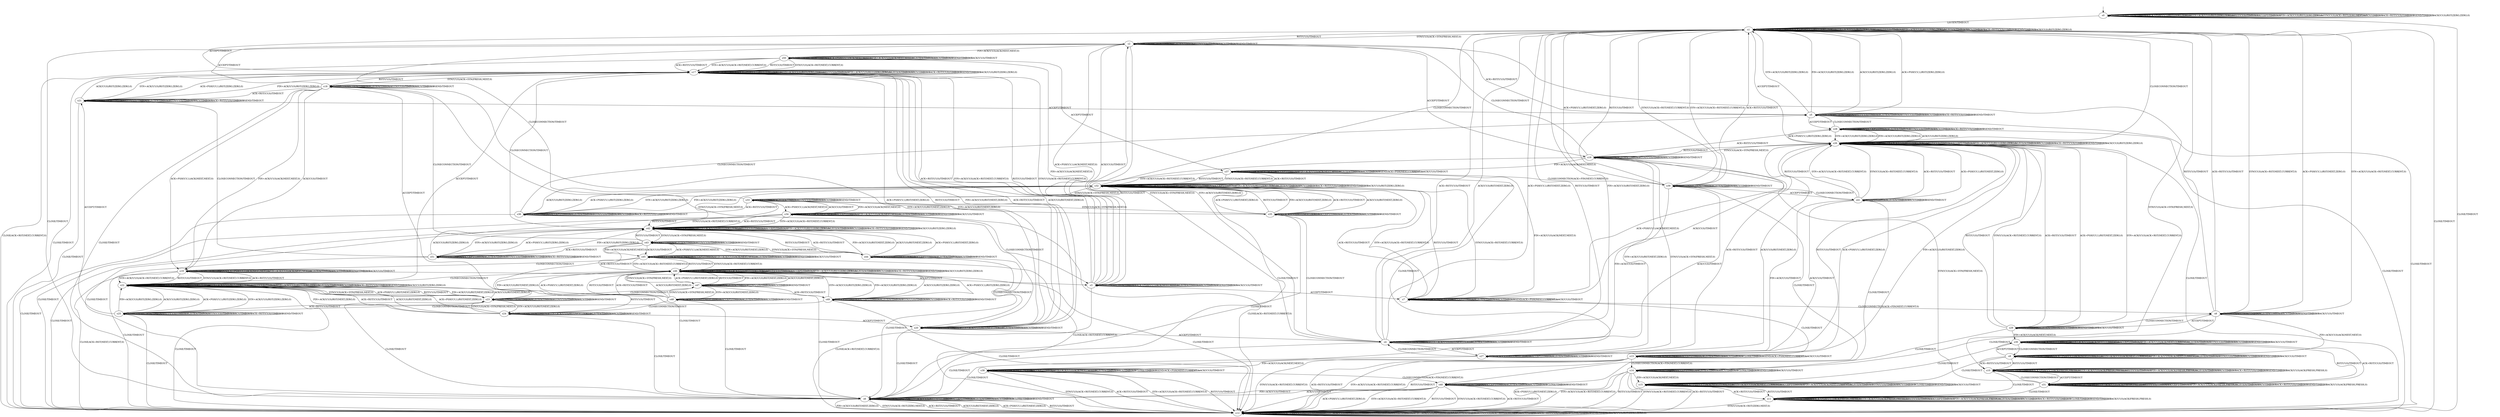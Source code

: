 digraph h10 {
s0 [label="s0"];
s1 [label="s1"];
s12 [label="s12"];
s2 [label="s2"];
s26 [label="s26"];
s3 [label="s3"];
s4 [label="s4"];
s5 [label="s5"];
s6 [label="s6"];
s16 [label="s16"];
s50 [label="s50"];
s7 [label="s7"];
s17 [label="s17"];
s27 [label="s27"];
s28 [label="s28"];
s8 [label="s8"];
s13 [label="s13"];
s18 [label="s18"];
s32 [label="s32"];
s37 [label="s37"];
s9 [label="s9"];
s14 [label="s14"];
s19 [label="s19"];
s20 [label="s20"];
s21 [label="s21"];
s29 [label="s29"];
s33 [label="s33"];
s38 [label="s38"];
s39 [label="s39"];
s10 [label="s10"];
s15 [label="s15"];
s22 [label="s22"];
s30 [label="s30"];
s34 [label="s34"];
s35 [label="s35"];
s36 [label="s36"];
s40 [label="s40"];
s41 [label="s41"];
s11 [label="s11"];
s23 [label="s23"];
s31 [label="s31"];
s42 [label="s42"];
s24 [label="s24"];
s25 [label="s25"];
s43 [label="s43"];
s44 [label="s44"];
s45 [label="s45"];
s51 [label="s51"];
s46 [label="s46"];
s47 [label="s47"];
s48 [label="s48"];
s49 [label="s49"];
s0 -> s0 [label="CLOSECONNECTION/TIMEOUT"];
s0 -> s0 [label="ACK+PSH(V,V,1)/RST(ZERO,ZERO,0)"];
s0 -> s0 [label="SYN+ACK(V,V,0)/RST(ZERO,ZERO,0)"];
s0 -> s0 [label="RST(V,V,0)/TIMEOUT"];
s0 -> s0 [label="ACCEPT/TIMEOUT"];
s0 -> s0 [label="FIN+ACK(V,V,0)/RST(ZERO,ZERO,0)"];
s0 -> s1 [label="LISTEN/TIMEOUT"];
s0 -> s0 [label="SYN(V,V,0)/ACK+RST(ZERO,NEXT,0)"];
s0 -> s0 [label="RCV/TIMEOUT"];
s0 -> s0 [label="ACK+RST(V,V,0)/TIMEOUT"];
s0 -> s12 [label="CLOSE/TIMEOUT"];
s0 -> s0 [label="SEND/TIMEOUT"];
s0 -> s0 [label="ACK(V,V,0)/RST(ZERO,ZERO,0)"];
s1 -> s1 [label="CLOSECONNECTION/TIMEOUT"];
s1 -> s1 [label="ACK+PSH(V,V,1)/RST(ZERO,ZERO,0)"];
s1 -> s1 [label="SYN+ACK(V,V,0)/RST(ZERO,ZERO,0)"];
s1 -> s1 [label="RST(V,V,0)/TIMEOUT"];
s1 -> s26 [label="ACCEPT/TIMEOUT"];
s1 -> s1 [label="FIN+ACK(V,V,0)/RST(ZERO,ZERO,0)"];
s1 -> s1 [label="LISTEN/TIMEOUT"];
s1 -> s2 [label="SYN(V,V,0)/ACK+SYN(FRESH,NEXT,0)"];
s1 -> s1 [label="RCV/TIMEOUT"];
s1 -> s1 [label="ACK+RST(V,V,0)/TIMEOUT"];
s1 -> s12 [label="CLOSE/TIMEOUT"];
s1 -> s1 [label="SEND/TIMEOUT"];
s1 -> s1 [label="ACK(V,V,0)/RST(ZERO,ZERO,0)"];
s12 -> s12 [label="CLOSECONNECTION/TIMEOUT"];
s12 -> s12 [label="ACK+PSH(V,V,1)/RST(ZERO,ZERO,0)"];
s12 -> s12 [label="SYN+ACK(V,V,0)/RST(ZERO,ZERO,0)"];
s12 -> s12 [label="RST(V,V,0)/TIMEOUT"];
s12 -> s12 [label="ACCEPT/TIMEOUT"];
s12 -> s12 [label="FIN+ACK(V,V,0)/RST(ZERO,ZERO,0)"];
s12 -> s12 [label="LISTEN/TIMEOUT"];
s12 -> s12 [label="SYN(V,V,0)/ACK+RST(ZERO,NEXT,0)"];
s12 -> s12 [label="RCV/TIMEOUT"];
s12 -> s12 [label="ACK+RST(V,V,0)/TIMEOUT"];
s12 -> s12 [label="CLOSE/TIMEOUT"];
s12 -> s12 [label="SEND/TIMEOUT"];
s12 -> s12 [label="ACK(V,V,0)/RST(ZERO,ZERO,0)"];
s2 -> s2 [label="CLOSECONNECTION/TIMEOUT"];
s2 -> s3 [label="ACK+PSH(V,V,1)/ACK(NEXT,NEXT,0)"];
s2 -> s4 [label="SYN+ACK(V,V,0)/RST(NEXT,ZERO,0)"];
s2 -> s1 [label="RST(V,V,0)/TIMEOUT"];
s2 -> s16 [label="ACCEPT/TIMEOUT"];
s2 -> s50 [label="FIN+ACK(V,V,0)/ACK(NEXT,NEXT,0)"];
s2 -> s2 [label="LISTEN/TIMEOUT"];
s2 -> s2 [label="SYN(V,V,0)/TIMEOUT"];
s2 -> s2 [label="RCV/TIMEOUT"];
s2 -> s5 [label="ACK+RST(V,V,0)/TIMEOUT"];
s2 -> s6 [label="CLOSE/TIMEOUT"];
s2 -> s2 [label="SEND/TIMEOUT"];
s2 -> s3 [label="ACK(V,V,0)/TIMEOUT"];
s26 -> s1 [label="CLOSECONNECTION/TIMEOUT"];
s26 -> s26 [label="ACK+PSH(V,V,1)/RST(ZERO,ZERO,0)"];
s26 -> s26 [label="SYN+ACK(V,V,0)/RST(ZERO,ZERO,0)"];
s26 -> s26 [label="RST(V,V,0)/TIMEOUT"];
s26 -> s26 [label="ACCEPT/TIMEOUT"];
s26 -> s26 [label="FIN+ACK(V,V,0)/RST(ZERO,ZERO,0)"];
s26 -> s26 [label="LISTEN/TIMEOUT"];
s26 -> s16 [label="SYN(V,V,0)/ACK+SYN(FRESH,NEXT,0)"];
s26 -> s26 [label="RCV/TIMEOUT"];
s26 -> s26 [label="ACK+RST(V,V,0)/TIMEOUT"];
s26 -> s12 [label="CLOSE/TIMEOUT"];
s26 -> s26 [label="SEND/TIMEOUT"];
s26 -> s26 [label="ACK(V,V,0)/RST(ZERO,ZERO,0)"];
s3 -> s3 [label="CLOSECONNECTION/TIMEOUT"];
s3 -> s3 [label="ACK+PSH(V,V,1)/ACK(NEXT,NEXT,0)"];
s3 -> s17 [label="SYN+ACK(V,V,0)/ACK+RST(NEXT,CURRENT,0)"];
s3 -> s17 [label="RST(V,V,0)/TIMEOUT"];
s3 -> s7 [label="ACCEPT/TIMEOUT"];
s3 -> s50 [label="FIN+ACK(V,V,0)/ACK(NEXT,NEXT,0)"];
s3 -> s3 [label="LISTEN/TIMEOUT"];
s3 -> s17 [label="SYN(V,V,0)/ACK+RST(NEXT,CURRENT,0)"];
s3 -> s3 [label="RCV/TIMEOUT"];
s3 -> s17 [label="ACK+RST(V,V,0)/TIMEOUT"];
s3 -> s12 [label="CLOSE/ACK+RST(NEXT,CURRENT,0)"];
s3 -> s3 [label="SEND/TIMEOUT"];
s3 -> s3 [label="ACK(V,V,0)/TIMEOUT"];
s4 -> s4 [label="CLOSECONNECTION/TIMEOUT"];
s4 -> s1 [label="ACK+PSH(V,V,1)/RST(NEXT,ZERO,0)"];
s4 -> s4 [label="SYN+ACK(V,V,0)/RST(NEXT,ZERO,0)"];
s4 -> s1 [label="RST(V,V,0)/TIMEOUT"];
s4 -> s27 [label="ACCEPT/TIMEOUT"];
s4 -> s1 [label="FIN+ACK(V,V,0)/RST(NEXT,ZERO,0)"];
s4 -> s4 [label="LISTEN/TIMEOUT"];
s4 -> s2 [label="SYN(V,V,0)/ACK+SYN(FRESH,NEXT,0)"];
s4 -> s4 [label="RCV/TIMEOUT"];
s4 -> s1 [label="ACK+RST(V,V,0)/TIMEOUT"];
s4 -> s6 [label="CLOSE/TIMEOUT"];
s4 -> s4 [label="SEND/TIMEOUT"];
s4 -> s1 [label="ACK(V,V,0)/RST(NEXT,ZERO,0)"];
s5 -> s5 [label="CLOSECONNECTION/TIMEOUT"];
s5 -> s1 [label="ACK+PSH(V,V,1)/RST(ZERO,ZERO,0)"];
s5 -> s1 [label="SYN+ACK(V,V,0)/RST(ZERO,ZERO,0)"];
s5 -> s5 [label="RST(V,V,0)/TIMEOUT"];
s5 -> s28 [label="ACCEPT/TIMEOUT"];
s5 -> s1 [label="FIN+ACK(V,V,0)/RST(ZERO,ZERO,0)"];
s5 -> s5 [label="LISTEN/TIMEOUT"];
s5 -> s5 [label="SYN(V,V,0)/TIMEOUT"];
s5 -> s5 [label="RCV/TIMEOUT"];
s5 -> s5 [label="ACK+RST(V,V,0)/TIMEOUT"];
s5 -> s12 [label="CLOSE/TIMEOUT"];
s5 -> s5 [label="SEND/TIMEOUT"];
s5 -> s1 [label="ACK(V,V,0)/RST(ZERO,ZERO,0)"];
s6 -> s6 [label="CLOSECONNECTION/TIMEOUT"];
s6 -> s12 [label="ACK+PSH(V,V,1)/RST(NEXT,ZERO,0)"];
s6 -> s6 [label="SYN+ACK(V,V,0)/RST(NEXT,ZERO,0)"];
s6 -> s12 [label="RST(V,V,0)/TIMEOUT"];
s6 -> s6 [label="ACCEPT/TIMEOUT"];
s6 -> s12 [label="FIN+ACK(V,V,0)/RST(NEXT,ZERO,0)"];
s6 -> s6 [label="LISTEN/TIMEOUT"];
s6 -> s12 [label="SYN(V,V,0)/ACK+RST(ZERO,NEXT,0)"];
s6 -> s6 [label="RCV/TIMEOUT"];
s6 -> s12 [label="ACK+RST(V,V,0)/TIMEOUT"];
s6 -> s6 [label="CLOSE/TIMEOUT"];
s6 -> s6 [label="SEND/TIMEOUT"];
s6 -> s12 [label="ACK(V,V,0)/RST(NEXT,ZERO,0)"];
s16 -> s2 [label="CLOSECONNECTION/TIMEOUT"];
s16 -> s7 [label="ACK+PSH(V,V,1)/ACK(NEXT,NEXT,0)"];
s16 -> s27 [label="SYN+ACK(V,V,0)/RST(NEXT,ZERO,0)"];
s16 -> s26 [label="RST(V,V,0)/TIMEOUT"];
s16 -> s16 [label="ACCEPT/TIMEOUT"];
s16 -> s37 [label="FIN+ACK(V,V,0)/ACK(NEXT,NEXT,0)"];
s16 -> s16 [label="LISTEN/TIMEOUT"];
s16 -> s16 [label="SYN(V,V,0)/TIMEOUT"];
s16 -> s16 [label="RCV/TIMEOUT"];
s16 -> s28 [label="ACK+RST(V,V,0)/TIMEOUT"];
s16 -> s6 [label="CLOSE/TIMEOUT"];
s16 -> s16 [label="SEND/TIMEOUT"];
s16 -> s7 [label="ACK(V,V,0)/TIMEOUT"];
s50 -> s50 [label="CLOSECONNECTION/TIMEOUT"];
s50 -> s50 [label="ACK+PSH(V,V,1)/ACK(NEXT,NEXT,0)"];
s50 -> s17 [label="SYN+ACK(V,V,0)/ACK+RST(NEXT,CURRENT,0)"];
s50 -> s17 [label="RST(V,V,0)/TIMEOUT"];
s50 -> s37 [label="ACCEPT/TIMEOUT"];
s50 -> s50 [label="FIN+ACK(V,V,0)/ACK(NEXT,NEXT,0)"];
s50 -> s50 [label="LISTEN/TIMEOUT"];
s50 -> s17 [label="SYN(V,V,0)/ACK+RST(NEXT,CURRENT,0)"];
s50 -> s50 [label="RCV/TIMEOUT"];
s50 -> s17 [label="ACK+RST(V,V,0)/TIMEOUT"];
s50 -> s12 [label="CLOSE/ACK+RST(NEXT,CURRENT,0)"];
s50 -> s50 [label="SEND/TIMEOUT"];
s50 -> s50 [label="ACK(V,V,0)/TIMEOUT"];
s7 -> s8 [label="CLOSECONNECTION/ACK+FIN(NEXT,CURRENT,0)"];
s7 -> s7 [label="ACK+PSH(V,V,1)/ACK(NEXT,NEXT,0)"];
s7 -> s32 [label="SYN+ACK(V,V,0)/ACK+RST(NEXT,CURRENT,0)"];
s7 -> s32 [label="RST(V,V,0)/TIMEOUT"];
s7 -> s7 [label="ACCEPT/TIMEOUT"];
s7 -> s37 [label="FIN+ACK(V,V,0)/ACK(NEXT,NEXT,0)"];
s7 -> s7 [label="LISTEN/TIMEOUT"];
s7 -> s32 [label="SYN(V,V,0)/ACK+RST(NEXT,CURRENT,0)"];
s7 -> s7 [label="RCV/TIMEOUT"];
s7 -> s32 [label="ACK+RST(V,V,0)/TIMEOUT"];
s7 -> s13 [label="CLOSE/TIMEOUT"];
s7 -> s7 [label="SEND/ACK+PSH(NEXT,CURRENT,1)"];
s7 -> s7 [label="ACK(V,V,0)/TIMEOUT"];
s17 -> s17 [label="CLOSECONNECTION/TIMEOUT"];
s17 -> s17 [label="ACK+PSH(V,V,1)/RST(ZERO,ZERO,0)"];
s17 -> s17 [label="SYN+ACK(V,V,0)/RST(ZERO,ZERO,0)"];
s17 -> s17 [label="RST(V,V,0)/TIMEOUT"];
s17 -> s1 [label="ACCEPT/TIMEOUT"];
s17 -> s17 [label="FIN+ACK(V,V,0)/RST(ZERO,ZERO,0)"];
s17 -> s17 [label="LISTEN/TIMEOUT"];
s17 -> s18 [label="SYN(V,V,0)/ACK+SYN(FRESH,NEXT,0)"];
s17 -> s17 [label="RCV/TIMEOUT"];
s17 -> s17 [label="ACK+RST(V,V,0)/TIMEOUT"];
s17 -> s12 [label="CLOSE/TIMEOUT"];
s17 -> s17 [label="SEND/TIMEOUT"];
s17 -> s17 [label="ACK(V,V,0)/RST(ZERO,ZERO,0)"];
s27 -> s4 [label="CLOSECONNECTION/TIMEOUT"];
s27 -> s26 [label="ACK+PSH(V,V,1)/RST(NEXT,ZERO,0)"];
s27 -> s27 [label="SYN+ACK(V,V,0)/RST(NEXT,ZERO,0)"];
s27 -> s26 [label="RST(V,V,0)/TIMEOUT"];
s27 -> s27 [label="ACCEPT/TIMEOUT"];
s27 -> s26 [label="FIN+ACK(V,V,0)/RST(NEXT,ZERO,0)"];
s27 -> s27 [label="LISTEN/TIMEOUT"];
s27 -> s16 [label="SYN(V,V,0)/ACK+SYN(FRESH,NEXT,0)"];
s27 -> s27 [label="RCV/TIMEOUT"];
s27 -> s26 [label="ACK+RST(V,V,0)/TIMEOUT"];
s27 -> s6 [label="CLOSE/TIMEOUT"];
s27 -> s27 [label="SEND/TIMEOUT"];
s27 -> s26 [label="ACK(V,V,0)/RST(NEXT,ZERO,0)"];
s28 -> s5 [label="CLOSECONNECTION/TIMEOUT"];
s28 -> s26 [label="ACK+PSH(V,V,1)/RST(ZERO,ZERO,0)"];
s28 -> s26 [label="SYN+ACK(V,V,0)/RST(ZERO,ZERO,0)"];
s28 -> s28 [label="RST(V,V,0)/TIMEOUT"];
s28 -> s28 [label="ACCEPT/TIMEOUT"];
s28 -> s26 [label="FIN+ACK(V,V,0)/RST(ZERO,ZERO,0)"];
s28 -> s28 [label="LISTEN/TIMEOUT"];
s28 -> s28 [label="SYN(V,V,0)/TIMEOUT"];
s28 -> s28 [label="RCV/TIMEOUT"];
s28 -> s28 [label="ACK+RST(V,V,0)/TIMEOUT"];
s28 -> s12 [label="CLOSE/TIMEOUT"];
s28 -> s28 [label="SEND/TIMEOUT"];
s28 -> s26 [label="ACK(V,V,0)/RST(ZERO,ZERO,0)"];
s8 -> s8 [label="CLOSECONNECTION/TIMEOUT"];
s8 -> s1 [label="ACK+PSH(V,V,1)/RST(NEXT,ZERO,0)"];
s8 -> s1 [label="SYN+ACK(V,V,0)/ACK+RST(NEXT,CURRENT,0)"];
s8 -> s1 [label="RST(V,V,0)/TIMEOUT"];
s8 -> s29 [label="ACCEPT/TIMEOUT"];
s8 -> s9 [label="FIN+ACK(V,V,0)/ACK(NEXT,NEXT,0)"];
s8 -> s8 [label="LISTEN/TIMEOUT"];
s8 -> s1 [label="SYN(V,V,0)/ACK+RST(NEXT,CURRENT,0)"];
s8 -> s8 [label="RCV/TIMEOUT"];
s8 -> s1 [label="ACK+RST(V,V,0)/TIMEOUT"];
s8 -> s14 [label="CLOSE/TIMEOUT"];
s8 -> s8 [label="SEND/TIMEOUT"];
s8 -> s8 [label="ACK(V,V,0)/TIMEOUT"];
s13 -> s14 [label="CLOSECONNECTION/ACK+FIN(NEXT,CURRENT,0)"];
s13 -> s13 [label="ACK+PSH(V,V,1)/ACK(NEXT,NEXT,0)"];
s13 -> s12 [label="SYN+ACK(V,V,0)/ACK+RST(NEXT,CURRENT,0)"];
s13 -> s12 [label="RST(V,V,0)/TIMEOUT"];
s13 -> s13 [label="ACCEPT/TIMEOUT"];
s13 -> s38 [label="FIN+ACK(V,V,0)/ACK(NEXT,NEXT,0)"];
s13 -> s13 [label="LISTEN/TIMEOUT"];
s13 -> s12 [label="SYN(V,V,0)/ACK+RST(NEXT,CURRENT,0)"];
s13 -> s13 [label="RCV/TIMEOUT"];
s13 -> s12 [label="ACK+RST(V,V,0)/TIMEOUT"];
s13 -> s13 [label="CLOSE/TIMEOUT"];
s13 -> s13 [label="SEND/ACK+PSH(NEXT,CURRENT,1)"];
s13 -> s13 [label="ACK(V,V,0)/TIMEOUT"];
s18 -> s18 [label="CLOSECONNECTION/TIMEOUT"];
s18 -> s19 [label="ACK+PSH(V,V,1)/ACK(NEXT,NEXT,0)"];
s18 -> s20 [label="SYN+ACK(V,V,0)/RST(NEXT,ZERO,0)"];
s18 -> s17 [label="RST(V,V,0)/TIMEOUT"];
s18 -> s2 [label="ACCEPT/TIMEOUT"];
s18 -> s19 [label="FIN+ACK(V,V,0)/ACK(NEXT,NEXT,0)"];
s18 -> s18 [label="LISTEN/TIMEOUT"];
s18 -> s18 [label="SYN(V,V,0)/TIMEOUT"];
s18 -> s18 [label="RCV/TIMEOUT"];
s18 -> s21 [label="ACK+RST(V,V,0)/TIMEOUT"];
s18 -> s6 [label="CLOSE/TIMEOUT"];
s18 -> s18 [label="SEND/TIMEOUT"];
s18 -> s19 [label="ACK(V,V,0)/TIMEOUT"];
s32 -> s1 [label="CLOSECONNECTION/TIMEOUT"];
s32 -> s32 [label="ACK+PSH(V,V,1)/RST(ZERO,ZERO,0)"];
s32 -> s32 [label="SYN+ACK(V,V,0)/RST(ZERO,ZERO,0)"];
s32 -> s32 [label="RST(V,V,0)/TIMEOUT"];
s32 -> s32 [label="ACCEPT/TIMEOUT"];
s32 -> s32 [label="FIN+ACK(V,V,0)/RST(ZERO,ZERO,0)"];
s32 -> s32 [label="LISTEN/TIMEOUT"];
s32 -> s33 [label="SYN(V,V,0)/ACK+SYN(FRESH,NEXT,0)"];
s32 -> s32 [label="RCV/TIMEOUT"];
s32 -> s32 [label="ACK+RST(V,V,0)/TIMEOUT"];
s32 -> s12 [label="CLOSE/TIMEOUT"];
s32 -> s32 [label="SEND/TIMEOUT"];
s32 -> s32 [label="ACK(V,V,0)/RST(ZERO,ZERO,0)"];
s37 -> s39 [label="CLOSECONNECTION/ACK+FIN(NEXT,CURRENT,0)"];
s37 -> s37 [label="ACK+PSH(V,V,1)/ACK(NEXT,NEXT,0)"];
s37 -> s32 [label="SYN+ACK(V,V,0)/ACK+RST(NEXT,CURRENT,0)"];
s37 -> s32 [label="RST(V,V,0)/TIMEOUT"];
s37 -> s37 [label="ACCEPT/TIMEOUT"];
s37 -> s37 [label="FIN+ACK(V,V,0)/ACK(NEXT,NEXT,0)"];
s37 -> s37 [label="LISTEN/TIMEOUT"];
s37 -> s32 [label="SYN(V,V,0)/ACK+RST(NEXT,CURRENT,0)"];
s37 -> s37 [label="RCV/TIMEOUT"];
s37 -> s32 [label="ACK+RST(V,V,0)/TIMEOUT"];
s37 -> s38 [label="CLOSE/TIMEOUT"];
s37 -> s37 [label="SEND/ACK+PSH(NEXT,CURRENT,1)"];
s37 -> s37 [label="ACK(V,V,0)/TIMEOUT"];
s9 -> s9 [label="CLOSECONNECTION/TIMEOUT"];
s9 -> s9 [label="ACK+PSH(V,V,1)/ACK(NEXT,CURRENT,0)"];
s9 -> s9 [label="SYN+ACK(V,V,0)/ACK(NEXT,CURRENT,0)"];
s9 -> s10 [label="RST(V,V,0)/TIMEOUT"];
s9 -> s30 [label="ACCEPT/TIMEOUT"];
s9 -> s9 [label="FIN+ACK(V,V,0)/ACK(NEXT,CURRENT,0)"];
s9 -> s9 [label="LISTEN/TIMEOUT"];
s9 -> s9 [label="SYN(V,V,0)/TIMEOUT"];
s9 -> s9 [label="RCV/TIMEOUT"];
s9 -> s10 [label="ACK+RST(V,V,0)/TIMEOUT"];
s9 -> s15 [label="CLOSE/TIMEOUT"];
s9 -> s9 [label="SEND/TIMEOUT"];
s9 -> s9 [label="ACK(V,V,0)/TIMEOUT"];
s14 -> s14 [label="CLOSECONNECTION/TIMEOUT"];
s14 -> s12 [label="ACK+PSH(V,V,1)/RST(NEXT,ZERO,0)"];
s14 -> s12 [label="SYN+ACK(V,V,0)/ACK+RST(NEXT,CURRENT,0)"];
s14 -> s12 [label="RST(V,V,0)/TIMEOUT"];
s14 -> s14 [label="ACCEPT/TIMEOUT"];
s14 -> s15 [label="FIN+ACK(V,V,0)/ACK(NEXT,NEXT,0)"];
s14 -> s14 [label="LISTEN/TIMEOUT"];
s14 -> s12 [label="SYN(V,V,0)/ACK+RST(NEXT,CURRENT,0)"];
s14 -> s14 [label="RCV/TIMEOUT"];
s14 -> s12 [label="ACK+RST(V,V,0)/TIMEOUT"];
s14 -> s14 [label="CLOSE/TIMEOUT"];
s14 -> s14 [label="SEND/TIMEOUT"];
s14 -> s14 [label="ACK(V,V,0)/TIMEOUT"];
s19 -> s19 [label="CLOSECONNECTION/TIMEOUT"];
s19 -> s19 [label="ACK+PSH(V,V,1)/ACK(NEXT,NEXT,0)"];
s19 -> s22 [label="SYN+ACK(V,V,0)/ACK+RST(NEXT,CURRENT,0)"];
s19 -> s22 [label="RST(V,V,0)/TIMEOUT"];
s19 -> s3 [label="ACCEPT/TIMEOUT"];
s19 -> s19 [label="FIN+ACK(V,V,0)/ACK(NEXT,NEXT,0)"];
s19 -> s19 [label="LISTEN/TIMEOUT"];
s19 -> s22 [label="SYN(V,V,0)/ACK+RST(NEXT,CURRENT,0)"];
s19 -> s19 [label="RCV/TIMEOUT"];
s19 -> s22 [label="ACK+RST(V,V,0)/TIMEOUT"];
s19 -> s12 [label="CLOSE/ACK+RST(NEXT,CURRENT,0)"];
s19 -> s19 [label="SEND/TIMEOUT"];
s19 -> s19 [label="ACK(V,V,0)/TIMEOUT"];
s20 -> s20 [label="CLOSECONNECTION/TIMEOUT"];
s20 -> s17 [label="ACK+PSH(V,V,1)/RST(NEXT,ZERO,0)"];
s20 -> s20 [label="SYN+ACK(V,V,0)/RST(NEXT,ZERO,0)"];
s20 -> s17 [label="RST(V,V,0)/TIMEOUT"];
s20 -> s4 [label="ACCEPT/TIMEOUT"];
s20 -> s17 [label="FIN+ACK(V,V,0)/RST(NEXT,ZERO,0)"];
s20 -> s20 [label="LISTEN/TIMEOUT"];
s20 -> s18 [label="SYN(V,V,0)/ACK+SYN(FRESH,NEXT,0)"];
s20 -> s20 [label="RCV/TIMEOUT"];
s20 -> s17 [label="ACK+RST(V,V,0)/TIMEOUT"];
s20 -> s6 [label="CLOSE/TIMEOUT"];
s20 -> s20 [label="SEND/TIMEOUT"];
s20 -> s17 [label="ACK(V,V,0)/RST(NEXT,ZERO,0)"];
s21 -> s21 [label="CLOSECONNECTION/TIMEOUT"];
s21 -> s17 [label="ACK+PSH(V,V,1)/RST(ZERO,ZERO,0)"];
s21 -> s17 [label="SYN+ACK(V,V,0)/RST(ZERO,ZERO,0)"];
s21 -> s21 [label="RST(V,V,0)/TIMEOUT"];
s21 -> s5 [label="ACCEPT/TIMEOUT"];
s21 -> s17 [label="FIN+ACK(V,V,0)/RST(ZERO,ZERO,0)"];
s21 -> s21 [label="LISTEN/TIMEOUT"];
s21 -> s21 [label="SYN(V,V,0)/TIMEOUT"];
s21 -> s21 [label="RCV/TIMEOUT"];
s21 -> s21 [label="ACK+RST(V,V,0)/TIMEOUT"];
s21 -> s12 [label="CLOSE/TIMEOUT"];
s21 -> s21 [label="SEND/TIMEOUT"];
s21 -> s17 [label="ACK(V,V,0)/RST(ZERO,ZERO,0)"];
s29 -> s8 [label="CLOSECONNECTION/TIMEOUT"];
s29 -> s26 [label="ACK+PSH(V,V,1)/RST(NEXT,ZERO,0)"];
s29 -> s26 [label="SYN+ACK(V,V,0)/ACK+RST(NEXT,CURRENT,0)"];
s29 -> s26 [label="RST(V,V,0)/TIMEOUT"];
s29 -> s29 [label="ACCEPT/TIMEOUT"];
s29 -> s30 [label="FIN+ACK(V,V,0)/ACK(NEXT,NEXT,0)"];
s29 -> s29 [label="LISTEN/TIMEOUT"];
s29 -> s26 [label="SYN(V,V,0)/ACK+RST(NEXT,CURRENT,0)"];
s29 -> s29 [label="RCV/TIMEOUT"];
s29 -> s26 [label="ACK+RST(V,V,0)/TIMEOUT"];
s29 -> s14 [label="CLOSE/TIMEOUT"];
s29 -> s29 [label="SEND/TIMEOUT"];
s29 -> s29 [label="ACK(V,V,0)/TIMEOUT"];
s33 -> s2 [label="CLOSECONNECTION/TIMEOUT"];
s33 -> s34 [label="ACK+PSH(V,V,1)/ACK(NEXT,NEXT,0)"];
s33 -> s35 [label="SYN+ACK(V,V,0)/RST(NEXT,ZERO,0)"];
s33 -> s32 [label="RST(V,V,0)/TIMEOUT"];
s33 -> s33 [label="ACCEPT/TIMEOUT"];
s33 -> s34 [label="FIN+ACK(V,V,0)/ACK(NEXT,NEXT,0)"];
s33 -> s33 [label="LISTEN/TIMEOUT"];
s33 -> s33 [label="SYN(V,V,0)/TIMEOUT"];
s33 -> s33 [label="RCV/TIMEOUT"];
s33 -> s36 [label="ACK+RST(V,V,0)/TIMEOUT"];
s33 -> s6 [label="CLOSE/TIMEOUT"];
s33 -> s33 [label="SEND/TIMEOUT"];
s33 -> s34 [label="ACK(V,V,0)/TIMEOUT"];
s38 -> s40 [label="CLOSECONNECTION/ACK+FIN(NEXT,CURRENT,0)"];
s38 -> s38 [label="ACK+PSH(V,V,1)/ACK(NEXT,NEXT,0)"];
s38 -> s12 [label="SYN+ACK(V,V,0)/ACK+RST(NEXT,CURRENT,0)"];
s38 -> s12 [label="RST(V,V,0)/TIMEOUT"];
s38 -> s38 [label="ACCEPT/TIMEOUT"];
s38 -> s38 [label="FIN+ACK(V,V,0)/ACK(NEXT,NEXT,0)"];
s38 -> s38 [label="LISTEN/TIMEOUT"];
s38 -> s12 [label="SYN(V,V,0)/ACK+RST(NEXT,CURRENT,0)"];
s38 -> s38 [label="RCV/TIMEOUT"];
s38 -> s12 [label="ACK+RST(V,V,0)/TIMEOUT"];
s38 -> s38 [label="CLOSE/TIMEOUT"];
s38 -> s38 [label="SEND/ACK+PSH(NEXT,CURRENT,1)"];
s38 -> s38 [label="ACK(V,V,0)/TIMEOUT"];
s39 -> s39 [label="CLOSECONNECTION/TIMEOUT"];
s39 -> s1 [label="ACK+PSH(V,V,1)/RST(NEXT,ZERO,0)"];
s39 -> s1 [label="SYN+ACK(V,V,0)/ACK+RST(NEXT,CURRENT,0)"];
s39 -> s1 [label="RST(V,V,0)/TIMEOUT"];
s39 -> s41 [label="ACCEPT/TIMEOUT"];
s39 -> s4 [label="FIN+ACK(V,V,0)/TIMEOUT"];
s39 -> s39 [label="LISTEN/TIMEOUT"];
s39 -> s1 [label="SYN(V,V,0)/ACK+RST(NEXT,CURRENT,0)"];
s39 -> s39 [label="RCV/TIMEOUT"];
s39 -> s1 [label="ACK+RST(V,V,0)/TIMEOUT"];
s39 -> s40 [label="CLOSE/TIMEOUT"];
s39 -> s39 [label="SEND/TIMEOUT"];
s39 -> s4 [label="ACK(V,V,0)/TIMEOUT"];
s10 -> s10 [label="CLOSECONNECTION/TIMEOUT"];
s10 -> s10 [label="ACK+PSH(V,V,1)/ACK(FRESH,FRESH,0)"];
s10 -> s10 [label="SYN+ACK(V,V,0)/ACK(FRESH,FRESH,0)"];
s10 -> s10 [label="RST(V,V,0)/TIMEOUT"];
s10 -> s31 [label="ACCEPT/TIMEOUT"];
s10 -> s10 [label="FIN+ACK(V,V,0)/ACK(FRESH,FRESH,0)"];
s10 -> s10 [label="LISTEN/TIMEOUT"];
s10 -> s2 [label="SYN(V,V,0)/ACK+SYN(FRESH,NEXT,0)"];
s10 -> s10 [label="RCV/TIMEOUT"];
s10 -> s10 [label="ACK+RST(V,V,0)/TIMEOUT"];
s10 -> s11 [label="CLOSE/TIMEOUT"];
s10 -> s10 [label="SEND/TIMEOUT"];
s10 -> s10 [label="ACK(V,V,0)/ACK(FRESH,FRESH,0)"];
s15 -> s15 [label="CLOSECONNECTION/TIMEOUT"];
s15 -> s15 [label="ACK+PSH(V,V,1)/ACK(NEXT,CURRENT,0)"];
s15 -> s15 [label="SYN+ACK(V,V,0)/ACK(NEXT,CURRENT,0)"];
s15 -> s11 [label="RST(V,V,0)/TIMEOUT"];
s15 -> s15 [label="ACCEPT/TIMEOUT"];
s15 -> s15 [label="FIN+ACK(V,V,0)/ACK(NEXT,CURRENT,0)"];
s15 -> s15 [label="LISTEN/TIMEOUT"];
s15 -> s15 [label="SYN(V,V,0)/TIMEOUT"];
s15 -> s15 [label="RCV/TIMEOUT"];
s15 -> s11 [label="ACK+RST(V,V,0)/TIMEOUT"];
s15 -> s15 [label="CLOSE/TIMEOUT"];
s15 -> s15 [label="SEND/TIMEOUT"];
s15 -> s15 [label="ACK(V,V,0)/TIMEOUT"];
s22 -> s22 [label="CLOSECONNECTION/TIMEOUT"];
s22 -> s22 [label="ACK+PSH(V,V,1)/RST(ZERO,ZERO,0)"];
s22 -> s22 [label="SYN+ACK(V,V,0)/RST(ZERO,ZERO,0)"];
s22 -> s22 [label="RST(V,V,0)/TIMEOUT"];
s22 -> s17 [label="ACCEPT/TIMEOUT"];
s22 -> s22 [label="FIN+ACK(V,V,0)/RST(ZERO,ZERO,0)"];
s22 -> s22 [label="LISTEN/TIMEOUT"];
s22 -> s23 [label="SYN(V,V,0)/ACK+SYN(FRESH,NEXT,0)"];
s22 -> s22 [label="RCV/TIMEOUT"];
s22 -> s22 [label="ACK+RST(V,V,0)/TIMEOUT"];
s22 -> s12 [label="CLOSE/TIMEOUT"];
s22 -> s22 [label="SEND/TIMEOUT"];
s22 -> s22 [label="ACK(V,V,0)/RST(ZERO,ZERO,0)"];
s30 -> s9 [label="CLOSECONNECTION/TIMEOUT"];
s30 -> s30 [label="ACK+PSH(V,V,1)/ACK(NEXT,CURRENT,0)"];
s30 -> s30 [label="SYN+ACK(V,V,0)/ACK(NEXT,CURRENT,0)"];
s30 -> s31 [label="RST(V,V,0)/TIMEOUT"];
s30 -> s30 [label="ACCEPT/TIMEOUT"];
s30 -> s30 [label="FIN+ACK(V,V,0)/ACK(NEXT,CURRENT,0)"];
s30 -> s30 [label="LISTEN/TIMEOUT"];
s30 -> s30 [label="SYN(V,V,0)/TIMEOUT"];
s30 -> s30 [label="RCV/TIMEOUT"];
s30 -> s31 [label="ACK+RST(V,V,0)/TIMEOUT"];
s30 -> s15 [label="CLOSE/TIMEOUT"];
s30 -> s30 [label="SEND/TIMEOUT"];
s30 -> s30 [label="ACK(V,V,0)/TIMEOUT"];
s34 -> s3 [label="CLOSECONNECTION/TIMEOUT"];
s34 -> s34 [label="ACK+PSH(V,V,1)/ACK(NEXT,NEXT,0)"];
s34 -> s42 [label="SYN+ACK(V,V,0)/ACK+RST(NEXT,CURRENT,0)"];
s34 -> s42 [label="RST(V,V,0)/TIMEOUT"];
s34 -> s34 [label="ACCEPT/TIMEOUT"];
s34 -> s34 [label="FIN+ACK(V,V,0)/ACK(NEXT,NEXT,0)"];
s34 -> s34 [label="LISTEN/TIMEOUT"];
s34 -> s42 [label="SYN(V,V,0)/ACK+RST(NEXT,CURRENT,0)"];
s34 -> s34 [label="RCV/TIMEOUT"];
s34 -> s42 [label="ACK+RST(V,V,0)/TIMEOUT"];
s34 -> s12 [label="CLOSE/ACK+RST(NEXT,CURRENT,0)"];
s34 -> s34 [label="SEND/TIMEOUT"];
s34 -> s34 [label="ACK(V,V,0)/TIMEOUT"];
s35 -> s4 [label="CLOSECONNECTION/TIMEOUT"];
s35 -> s32 [label="ACK+PSH(V,V,1)/RST(NEXT,ZERO,0)"];
s35 -> s35 [label="SYN+ACK(V,V,0)/RST(NEXT,ZERO,0)"];
s35 -> s32 [label="RST(V,V,0)/TIMEOUT"];
s35 -> s35 [label="ACCEPT/TIMEOUT"];
s35 -> s32 [label="FIN+ACK(V,V,0)/RST(NEXT,ZERO,0)"];
s35 -> s35 [label="LISTEN/TIMEOUT"];
s35 -> s33 [label="SYN(V,V,0)/ACK+SYN(FRESH,NEXT,0)"];
s35 -> s35 [label="RCV/TIMEOUT"];
s35 -> s32 [label="ACK+RST(V,V,0)/TIMEOUT"];
s35 -> s6 [label="CLOSE/TIMEOUT"];
s35 -> s35 [label="SEND/TIMEOUT"];
s35 -> s32 [label="ACK(V,V,0)/RST(NEXT,ZERO,0)"];
s36 -> s5 [label="CLOSECONNECTION/TIMEOUT"];
s36 -> s32 [label="ACK+PSH(V,V,1)/RST(ZERO,ZERO,0)"];
s36 -> s32 [label="SYN+ACK(V,V,0)/RST(ZERO,ZERO,0)"];
s36 -> s36 [label="RST(V,V,0)/TIMEOUT"];
s36 -> s36 [label="ACCEPT/TIMEOUT"];
s36 -> s32 [label="FIN+ACK(V,V,0)/RST(ZERO,ZERO,0)"];
s36 -> s36 [label="LISTEN/TIMEOUT"];
s36 -> s36 [label="SYN(V,V,0)/TIMEOUT"];
s36 -> s36 [label="RCV/TIMEOUT"];
s36 -> s36 [label="ACK+RST(V,V,0)/TIMEOUT"];
s36 -> s12 [label="CLOSE/TIMEOUT"];
s36 -> s36 [label="SEND/TIMEOUT"];
s36 -> s32 [label="ACK(V,V,0)/RST(ZERO,ZERO,0)"];
s40 -> s40 [label="CLOSECONNECTION/TIMEOUT"];
s40 -> s12 [label="ACK+PSH(V,V,1)/RST(NEXT,ZERO,0)"];
s40 -> s12 [label="SYN+ACK(V,V,0)/ACK+RST(NEXT,CURRENT,0)"];
s40 -> s12 [label="RST(V,V,0)/TIMEOUT"];
s40 -> s40 [label="ACCEPT/TIMEOUT"];
s40 -> s6 [label="FIN+ACK(V,V,0)/TIMEOUT"];
s40 -> s40 [label="LISTEN/TIMEOUT"];
s40 -> s12 [label="SYN(V,V,0)/ACK+RST(NEXT,CURRENT,0)"];
s40 -> s40 [label="RCV/TIMEOUT"];
s40 -> s12 [label="ACK+RST(V,V,0)/TIMEOUT"];
s40 -> s40 [label="CLOSE/TIMEOUT"];
s40 -> s40 [label="SEND/TIMEOUT"];
s40 -> s6 [label="ACK(V,V,0)/TIMEOUT"];
s41 -> s39 [label="CLOSECONNECTION/TIMEOUT"];
s41 -> s26 [label="ACK+PSH(V,V,1)/RST(NEXT,ZERO,0)"];
s41 -> s26 [label="SYN+ACK(V,V,0)/ACK+RST(NEXT,CURRENT,0)"];
s41 -> s26 [label="RST(V,V,0)/TIMEOUT"];
s41 -> s41 [label="ACCEPT/TIMEOUT"];
s41 -> s27 [label="FIN+ACK(V,V,0)/TIMEOUT"];
s41 -> s41 [label="LISTEN/TIMEOUT"];
s41 -> s26 [label="SYN(V,V,0)/ACK+RST(NEXT,CURRENT,0)"];
s41 -> s41 [label="RCV/TIMEOUT"];
s41 -> s26 [label="ACK+RST(V,V,0)/TIMEOUT"];
s41 -> s40 [label="CLOSE/TIMEOUT"];
s41 -> s41 [label="SEND/TIMEOUT"];
s41 -> s27 [label="ACK(V,V,0)/TIMEOUT"];
s11 -> s11 [label="CLOSECONNECTION/TIMEOUT"];
s11 -> s11 [label="ACK+PSH(V,V,1)/ACK(FRESH,FRESH,0)"];
s11 -> s11 [label="SYN+ACK(V,V,0)/ACK(FRESH,FRESH,0)"];
s11 -> s11 [label="RST(V,V,0)/TIMEOUT"];
s11 -> s11 [label="ACCEPT/TIMEOUT"];
s11 -> s11 [label="FIN+ACK(V,V,0)/ACK(FRESH,FRESH,0)"];
s11 -> s11 [label="LISTEN/TIMEOUT"];
s11 -> s12 [label="SYN(V,V,0)/ACK+RST(ZERO,NEXT,0)"];
s11 -> s11 [label="RCV/TIMEOUT"];
s11 -> s11 [label="ACK+RST(V,V,0)/TIMEOUT"];
s11 -> s11 [label="CLOSE/TIMEOUT"];
s11 -> s11 [label="SEND/TIMEOUT"];
s11 -> s11 [label="ACK(V,V,0)/ACK(FRESH,FRESH,0)"];
s23 -> s23 [label="CLOSECONNECTION/TIMEOUT"];
s23 -> s22 [label="ACK+PSH(V,V,1)/RST(NEXT,ZERO,0)"];
s23 -> s24 [label="SYN+ACK(V,V,0)/RST(NEXT,ZERO,0)"];
s23 -> s22 [label="RST(V,V,0)/TIMEOUT"];
s23 -> s18 [label="ACCEPT/TIMEOUT"];
s23 -> s22 [label="FIN+ACK(V,V,0)/RST(NEXT,ZERO,0)"];
s23 -> s23 [label="LISTEN/TIMEOUT"];
s23 -> s23 [label="SYN(V,V,0)/TIMEOUT"];
s23 -> s23 [label="RCV/TIMEOUT"];
s23 -> s25 [label="ACK+RST(V,V,0)/TIMEOUT"];
s23 -> s6 [label="CLOSE/TIMEOUT"];
s23 -> s23 [label="SEND/TIMEOUT"];
s23 -> s22 [label="ACK(V,V,0)/RST(NEXT,ZERO,0)"];
s31 -> s10 [label="CLOSECONNECTION/TIMEOUT"];
s31 -> s31 [label="ACK+PSH(V,V,1)/ACK(FRESH,FRESH,0)"];
s31 -> s31 [label="SYN+ACK(V,V,0)/ACK(FRESH,FRESH,0)"];
s31 -> s31 [label="RST(V,V,0)/TIMEOUT"];
s31 -> s31 [label="ACCEPT/TIMEOUT"];
s31 -> s31 [label="FIN+ACK(V,V,0)/ACK(FRESH,FRESH,0)"];
s31 -> s31 [label="LISTEN/TIMEOUT"];
s31 -> s16 [label="SYN(V,V,0)/ACK+SYN(FRESH,NEXT,0)"];
s31 -> s31 [label="RCV/TIMEOUT"];
s31 -> s31 [label="ACK+RST(V,V,0)/TIMEOUT"];
s31 -> s11 [label="CLOSE/TIMEOUT"];
s31 -> s31 [label="SEND/TIMEOUT"];
s31 -> s31 [label="ACK(V,V,0)/ACK(FRESH,FRESH,0)"];
s42 -> s17 [label="CLOSECONNECTION/TIMEOUT"];
s42 -> s42 [label="ACK+PSH(V,V,1)/RST(ZERO,ZERO,0)"];
s42 -> s42 [label="SYN+ACK(V,V,0)/RST(ZERO,ZERO,0)"];
s42 -> s42 [label="RST(V,V,0)/TIMEOUT"];
s42 -> s42 [label="ACCEPT/TIMEOUT"];
s42 -> s42 [label="FIN+ACK(V,V,0)/RST(ZERO,ZERO,0)"];
s42 -> s42 [label="LISTEN/TIMEOUT"];
s42 -> s43 [label="SYN(V,V,0)/ACK+SYN(FRESH,NEXT,0)"];
s42 -> s42 [label="RCV/TIMEOUT"];
s42 -> s42 [label="ACK+RST(V,V,0)/TIMEOUT"];
s42 -> s12 [label="CLOSE/TIMEOUT"];
s42 -> s42 [label="SEND/TIMEOUT"];
s42 -> s42 [label="ACK(V,V,0)/RST(ZERO,ZERO,0)"];
s24 -> s24 [label="CLOSECONNECTION/TIMEOUT"];
s24 -> s22 [label="ACK+PSH(V,V,1)/RST(NEXT,ZERO,0)"];
s24 -> s24 [label="SYN+ACK(V,V,0)/RST(NEXT,ZERO,0)"];
s24 -> s22 [label="RST(V,V,0)/TIMEOUT"];
s24 -> s20 [label="ACCEPT/TIMEOUT"];
s24 -> s22 [label="FIN+ACK(V,V,0)/RST(NEXT,ZERO,0)"];
s24 -> s24 [label="LISTEN/TIMEOUT"];
s24 -> s23 [label="SYN(V,V,0)/ACK+SYN(FRESH,NEXT,0)"];
s24 -> s24 [label="RCV/TIMEOUT"];
s24 -> s22 [label="ACK+RST(V,V,0)/TIMEOUT"];
s24 -> s6 [label="CLOSE/TIMEOUT"];
s24 -> s24 [label="SEND/TIMEOUT"];
s24 -> s22 [label="ACK(V,V,0)/RST(NEXT,ZERO,0)"];
s25 -> s25 [label="CLOSECONNECTION/TIMEOUT"];
s25 -> s22 [label="ACK+PSH(V,V,1)/RST(ZERO,ZERO,0)"];
s25 -> s22 [label="SYN+ACK(V,V,0)/RST(ZERO,ZERO,0)"];
s25 -> s25 [label="RST(V,V,0)/TIMEOUT"];
s25 -> s21 [label="ACCEPT/TIMEOUT"];
s25 -> s22 [label="FIN+ACK(V,V,0)/RST(ZERO,ZERO,0)"];
s25 -> s25 [label="LISTEN/TIMEOUT"];
s25 -> s25 [label="SYN(V,V,0)/TIMEOUT"];
s25 -> s25 [label="RCV/TIMEOUT"];
s25 -> s25 [label="ACK+RST(V,V,0)/TIMEOUT"];
s25 -> s12 [label="CLOSE/TIMEOUT"];
s25 -> s25 [label="SEND/TIMEOUT"];
s25 -> s22 [label="ACK(V,V,0)/RST(ZERO,ZERO,0)"];
s43 -> s18 [label="CLOSECONNECTION/TIMEOUT"];
s43 -> s45 [label="ACK+PSH(V,V,1)/ACK(NEXT,NEXT,0)"];
s43 -> s44 [label="SYN+ACK(V,V,0)/RST(NEXT,ZERO,0)"];
s43 -> s42 [label="RST(V,V,0)/TIMEOUT"];
s43 -> s43 [label="ACCEPT/TIMEOUT"];
s43 -> s45 [label="FIN+ACK(V,V,0)/ACK(NEXT,NEXT,0)"];
s43 -> s43 [label="LISTEN/TIMEOUT"];
s43 -> s43 [label="SYN(V,V,0)/TIMEOUT"];
s43 -> s43 [label="RCV/TIMEOUT"];
s43 -> s51 [label="ACK+RST(V,V,0)/TIMEOUT"];
s43 -> s6 [label="CLOSE/TIMEOUT"];
s43 -> s43 [label="SEND/TIMEOUT"];
s43 -> s45 [label="ACK(V,V,0)/TIMEOUT"];
s44 -> s20 [label="CLOSECONNECTION/TIMEOUT"];
s44 -> s42 [label="ACK+PSH(V,V,1)/RST(NEXT,ZERO,0)"];
s44 -> s44 [label="SYN+ACK(V,V,0)/RST(NEXT,ZERO,0)"];
s44 -> s42 [label="RST(V,V,0)/TIMEOUT"];
s44 -> s44 [label="ACCEPT/TIMEOUT"];
s44 -> s42 [label="FIN+ACK(V,V,0)/RST(NEXT,ZERO,0)"];
s44 -> s44 [label="LISTEN/TIMEOUT"];
s44 -> s43 [label="SYN(V,V,0)/ACK+SYN(FRESH,NEXT,0)"];
s44 -> s44 [label="RCV/TIMEOUT"];
s44 -> s42 [label="ACK+RST(V,V,0)/TIMEOUT"];
s44 -> s6 [label="CLOSE/TIMEOUT"];
s44 -> s44 [label="SEND/TIMEOUT"];
s44 -> s42 [label="ACK(V,V,0)/RST(NEXT,ZERO,0)"];
s45 -> s19 [label="CLOSECONNECTION/TIMEOUT"];
s45 -> s45 [label="ACK+PSH(V,V,1)/ACK(NEXT,NEXT,0)"];
s45 -> s46 [label="SYN+ACK(V,V,0)/ACK+RST(NEXT,CURRENT,0)"];
s45 -> s46 [label="RST(V,V,0)/TIMEOUT"];
s45 -> s45 [label="ACCEPT/TIMEOUT"];
s45 -> s45 [label="FIN+ACK(V,V,0)/ACK(NEXT,NEXT,0)"];
s45 -> s45 [label="LISTEN/TIMEOUT"];
s45 -> s46 [label="SYN(V,V,0)/ACK+RST(NEXT,CURRENT,0)"];
s45 -> s45 [label="RCV/TIMEOUT"];
s45 -> s46 [label="ACK+RST(V,V,0)/TIMEOUT"];
s45 -> s12 [label="CLOSE/ACK+RST(NEXT,CURRENT,0)"];
s45 -> s45 [label="SEND/TIMEOUT"];
s45 -> s45 [label="ACK(V,V,0)/TIMEOUT"];
s51 -> s21 [label="CLOSECONNECTION/TIMEOUT"];
s51 -> s42 [label="ACK+PSH(V,V,1)/RST(ZERO,ZERO,0)"];
s51 -> s42 [label="SYN+ACK(V,V,0)/RST(ZERO,ZERO,0)"];
s51 -> s51 [label="RST(V,V,0)/TIMEOUT"];
s51 -> s51 [label="ACCEPT/TIMEOUT"];
s51 -> s42 [label="FIN+ACK(V,V,0)/RST(ZERO,ZERO,0)"];
s51 -> s51 [label="LISTEN/TIMEOUT"];
s51 -> s51 [label="SYN(V,V,0)/TIMEOUT"];
s51 -> s51 [label="RCV/TIMEOUT"];
s51 -> s51 [label="ACK+RST(V,V,0)/TIMEOUT"];
s51 -> s12 [label="CLOSE/TIMEOUT"];
s51 -> s51 [label="SEND/TIMEOUT"];
s51 -> s42 [label="ACK(V,V,0)/RST(ZERO,ZERO,0)"];
s46 -> s22 [label="CLOSECONNECTION/TIMEOUT"];
s46 -> s46 [label="ACK+PSH(V,V,1)/RST(ZERO,ZERO,0)"];
s46 -> s46 [label="SYN+ACK(V,V,0)/RST(ZERO,ZERO,0)"];
s46 -> s46 [label="RST(V,V,0)/TIMEOUT"];
s46 -> s46 [label="ACCEPT/TIMEOUT"];
s46 -> s46 [label="FIN+ACK(V,V,0)/RST(ZERO,ZERO,0)"];
s46 -> s46 [label="LISTEN/TIMEOUT"];
s46 -> s47 [label="SYN(V,V,0)/ACK+SYN(FRESH,NEXT,0)"];
s46 -> s46 [label="RCV/TIMEOUT"];
s46 -> s46 [label="ACK+RST(V,V,0)/TIMEOUT"];
s46 -> s12 [label="CLOSE/TIMEOUT"];
s46 -> s46 [label="SEND/TIMEOUT"];
s46 -> s46 [label="ACK(V,V,0)/RST(ZERO,ZERO,0)"];
s47 -> s23 [label="CLOSECONNECTION/TIMEOUT"];
s47 -> s46 [label="ACK+PSH(V,V,1)/RST(NEXT,ZERO,0)"];
s47 -> s48 [label="SYN+ACK(V,V,0)/RST(NEXT,ZERO,0)"];
s47 -> s46 [label="RST(V,V,0)/TIMEOUT"];
s47 -> s47 [label="ACCEPT/TIMEOUT"];
s47 -> s46 [label="FIN+ACK(V,V,0)/RST(NEXT,ZERO,0)"];
s47 -> s47 [label="LISTEN/TIMEOUT"];
s47 -> s47 [label="SYN(V,V,0)/TIMEOUT"];
s47 -> s47 [label="RCV/TIMEOUT"];
s47 -> s49 [label="ACK+RST(V,V,0)/TIMEOUT"];
s47 -> s6 [label="CLOSE/TIMEOUT"];
s47 -> s47 [label="SEND/TIMEOUT"];
s47 -> s46 [label="ACK(V,V,0)/RST(NEXT,ZERO,0)"];
s48 -> s24 [label="CLOSECONNECTION/TIMEOUT"];
s48 -> s46 [label="ACK+PSH(V,V,1)/RST(NEXT,ZERO,0)"];
s48 -> s48 [label="SYN+ACK(V,V,0)/RST(NEXT,ZERO,0)"];
s48 -> s46 [label="RST(V,V,0)/TIMEOUT"];
s48 -> s48 [label="ACCEPT/TIMEOUT"];
s48 -> s46 [label="FIN+ACK(V,V,0)/RST(NEXT,ZERO,0)"];
s48 -> s48 [label="LISTEN/TIMEOUT"];
s48 -> s47 [label="SYN(V,V,0)/ACK+SYN(FRESH,NEXT,0)"];
s48 -> s48 [label="RCV/TIMEOUT"];
s48 -> s46 [label="ACK+RST(V,V,0)/TIMEOUT"];
s48 -> s6 [label="CLOSE/TIMEOUT"];
s48 -> s48 [label="SEND/TIMEOUT"];
s48 -> s46 [label="ACK(V,V,0)/RST(NEXT,ZERO,0)"];
s49 -> s25 [label="CLOSECONNECTION/TIMEOUT"];
s49 -> s46 [label="ACK+PSH(V,V,1)/RST(ZERO,ZERO,0)"];
s49 -> s46 [label="SYN+ACK(V,V,0)/RST(ZERO,ZERO,0)"];
s49 -> s49 [label="RST(V,V,0)/TIMEOUT"];
s49 -> s49 [label="ACCEPT/TIMEOUT"];
s49 -> s46 [label="FIN+ACK(V,V,0)/RST(ZERO,ZERO,0)"];
s49 -> s49 [label="LISTEN/TIMEOUT"];
s49 -> s49 [label="SYN(V,V,0)/TIMEOUT"];
s49 -> s49 [label="RCV/TIMEOUT"];
s49 -> s49 [label="ACK+RST(V,V,0)/TIMEOUT"];
s49 -> s12 [label="CLOSE/TIMEOUT"];
s49 -> s49 [label="SEND/TIMEOUT"];
s49 -> s46 [label="ACK(V,V,0)/RST(ZERO,ZERO,0)"];
__start0 [shape=none, label=""];
__start0 -> s0 [label=""];
}
